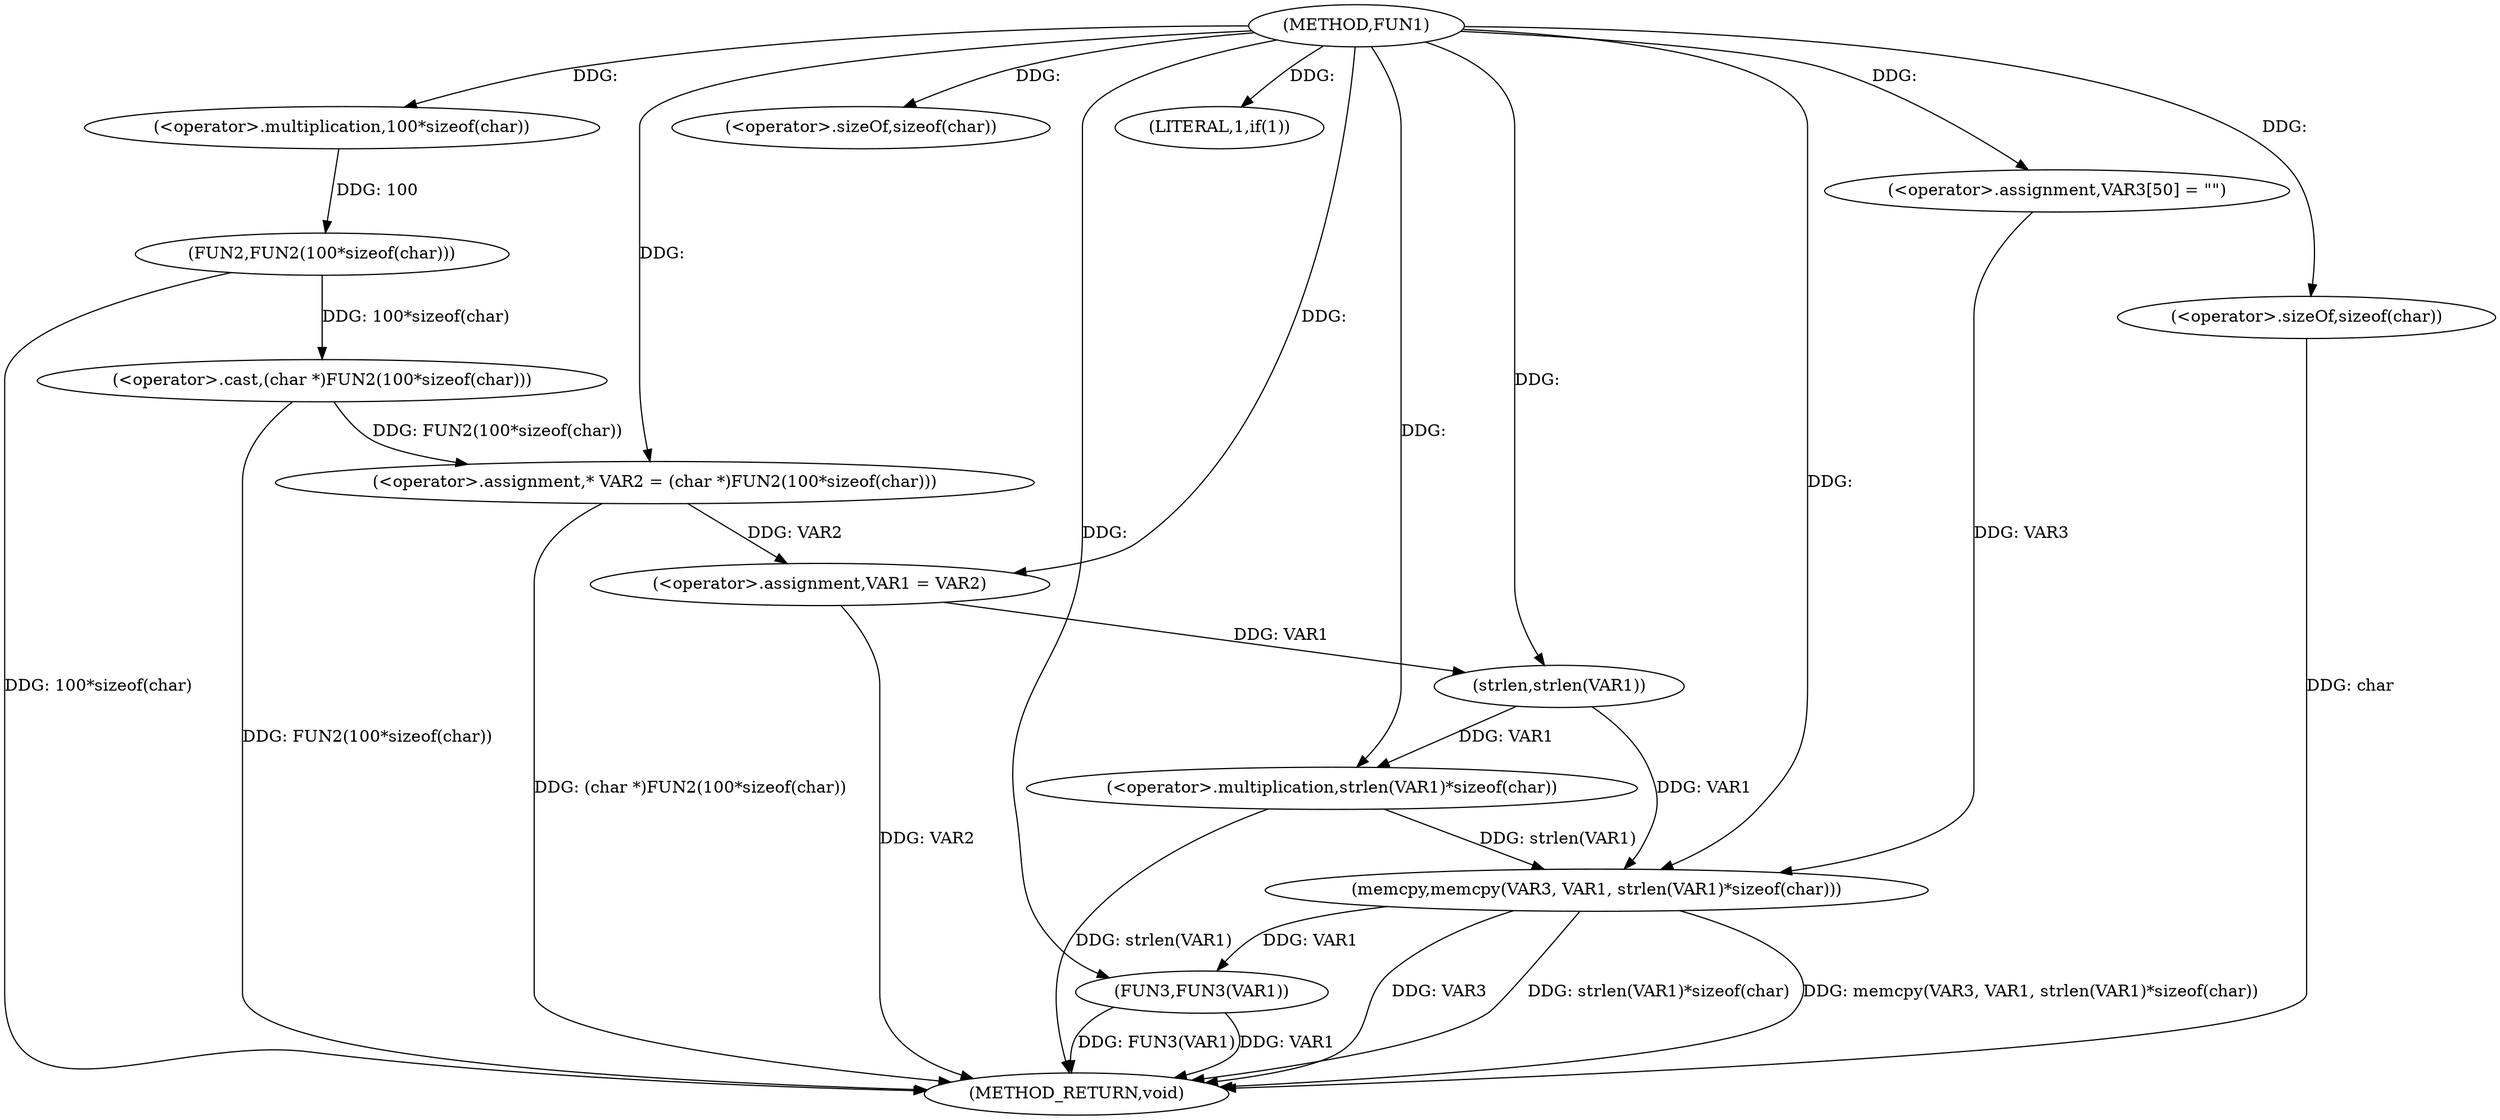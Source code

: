 digraph FUN1 {  
"1000100" [label = "(METHOD,FUN1)" ]
"1000134" [label = "(METHOD_RETURN,void)" ]
"1000104" [label = "(<operator>.assignment,* VAR2 = (char *)FUN2(100*sizeof(char)))" ]
"1000106" [label = "(<operator>.cast,(char *)FUN2(100*sizeof(char)))" ]
"1000108" [label = "(FUN2,FUN2(100*sizeof(char)))" ]
"1000109" [label = "(<operator>.multiplication,100*sizeof(char))" ]
"1000111" [label = "(<operator>.sizeOf,sizeof(char))" ]
"1000113" [label = "(<operator>.assignment,VAR1 = VAR2)" ]
"1000117" [label = "(LITERAL,1,if(1))" ]
"1000121" [label = "(<operator>.assignment,VAR3[50] = \"\")" ]
"1000124" [label = "(memcpy,memcpy(VAR3, VAR1, strlen(VAR1)*sizeof(char)))" ]
"1000127" [label = "(<operator>.multiplication,strlen(VAR1)*sizeof(char))" ]
"1000128" [label = "(strlen,strlen(VAR1))" ]
"1000130" [label = "(<operator>.sizeOf,sizeof(char))" ]
"1000132" [label = "(FUN3,FUN3(VAR1))" ]
  "1000124" -> "1000134"  [ label = "DDG: VAR3"] 
  "1000106" -> "1000134"  [ label = "DDG: FUN2(100*sizeof(char))"] 
  "1000132" -> "1000134"  [ label = "DDG: FUN3(VAR1)"] 
  "1000124" -> "1000134"  [ label = "DDG: strlen(VAR1)*sizeof(char)"] 
  "1000132" -> "1000134"  [ label = "DDG: VAR1"] 
  "1000127" -> "1000134"  [ label = "DDG: strlen(VAR1)"] 
  "1000113" -> "1000134"  [ label = "DDG: VAR2"] 
  "1000104" -> "1000134"  [ label = "DDG: (char *)FUN2(100*sizeof(char))"] 
  "1000108" -> "1000134"  [ label = "DDG: 100*sizeof(char)"] 
  "1000130" -> "1000134"  [ label = "DDG: char"] 
  "1000124" -> "1000134"  [ label = "DDG: memcpy(VAR3, VAR1, strlen(VAR1)*sizeof(char))"] 
  "1000106" -> "1000104"  [ label = "DDG: FUN2(100*sizeof(char))"] 
  "1000100" -> "1000104"  [ label = "DDG: "] 
  "1000108" -> "1000106"  [ label = "DDG: 100*sizeof(char)"] 
  "1000109" -> "1000108"  [ label = "DDG: 100"] 
  "1000100" -> "1000109"  [ label = "DDG: "] 
  "1000100" -> "1000111"  [ label = "DDG: "] 
  "1000104" -> "1000113"  [ label = "DDG: VAR2"] 
  "1000100" -> "1000113"  [ label = "DDG: "] 
  "1000100" -> "1000117"  [ label = "DDG: "] 
  "1000100" -> "1000121"  [ label = "DDG: "] 
  "1000121" -> "1000124"  [ label = "DDG: VAR3"] 
  "1000100" -> "1000124"  [ label = "DDG: "] 
  "1000128" -> "1000124"  [ label = "DDG: VAR1"] 
  "1000127" -> "1000124"  [ label = "DDG: strlen(VAR1)"] 
  "1000128" -> "1000127"  [ label = "DDG: VAR1"] 
  "1000113" -> "1000128"  [ label = "DDG: VAR1"] 
  "1000100" -> "1000128"  [ label = "DDG: "] 
  "1000100" -> "1000127"  [ label = "DDG: "] 
  "1000100" -> "1000130"  [ label = "DDG: "] 
  "1000124" -> "1000132"  [ label = "DDG: VAR1"] 
  "1000100" -> "1000132"  [ label = "DDG: "] 
}
